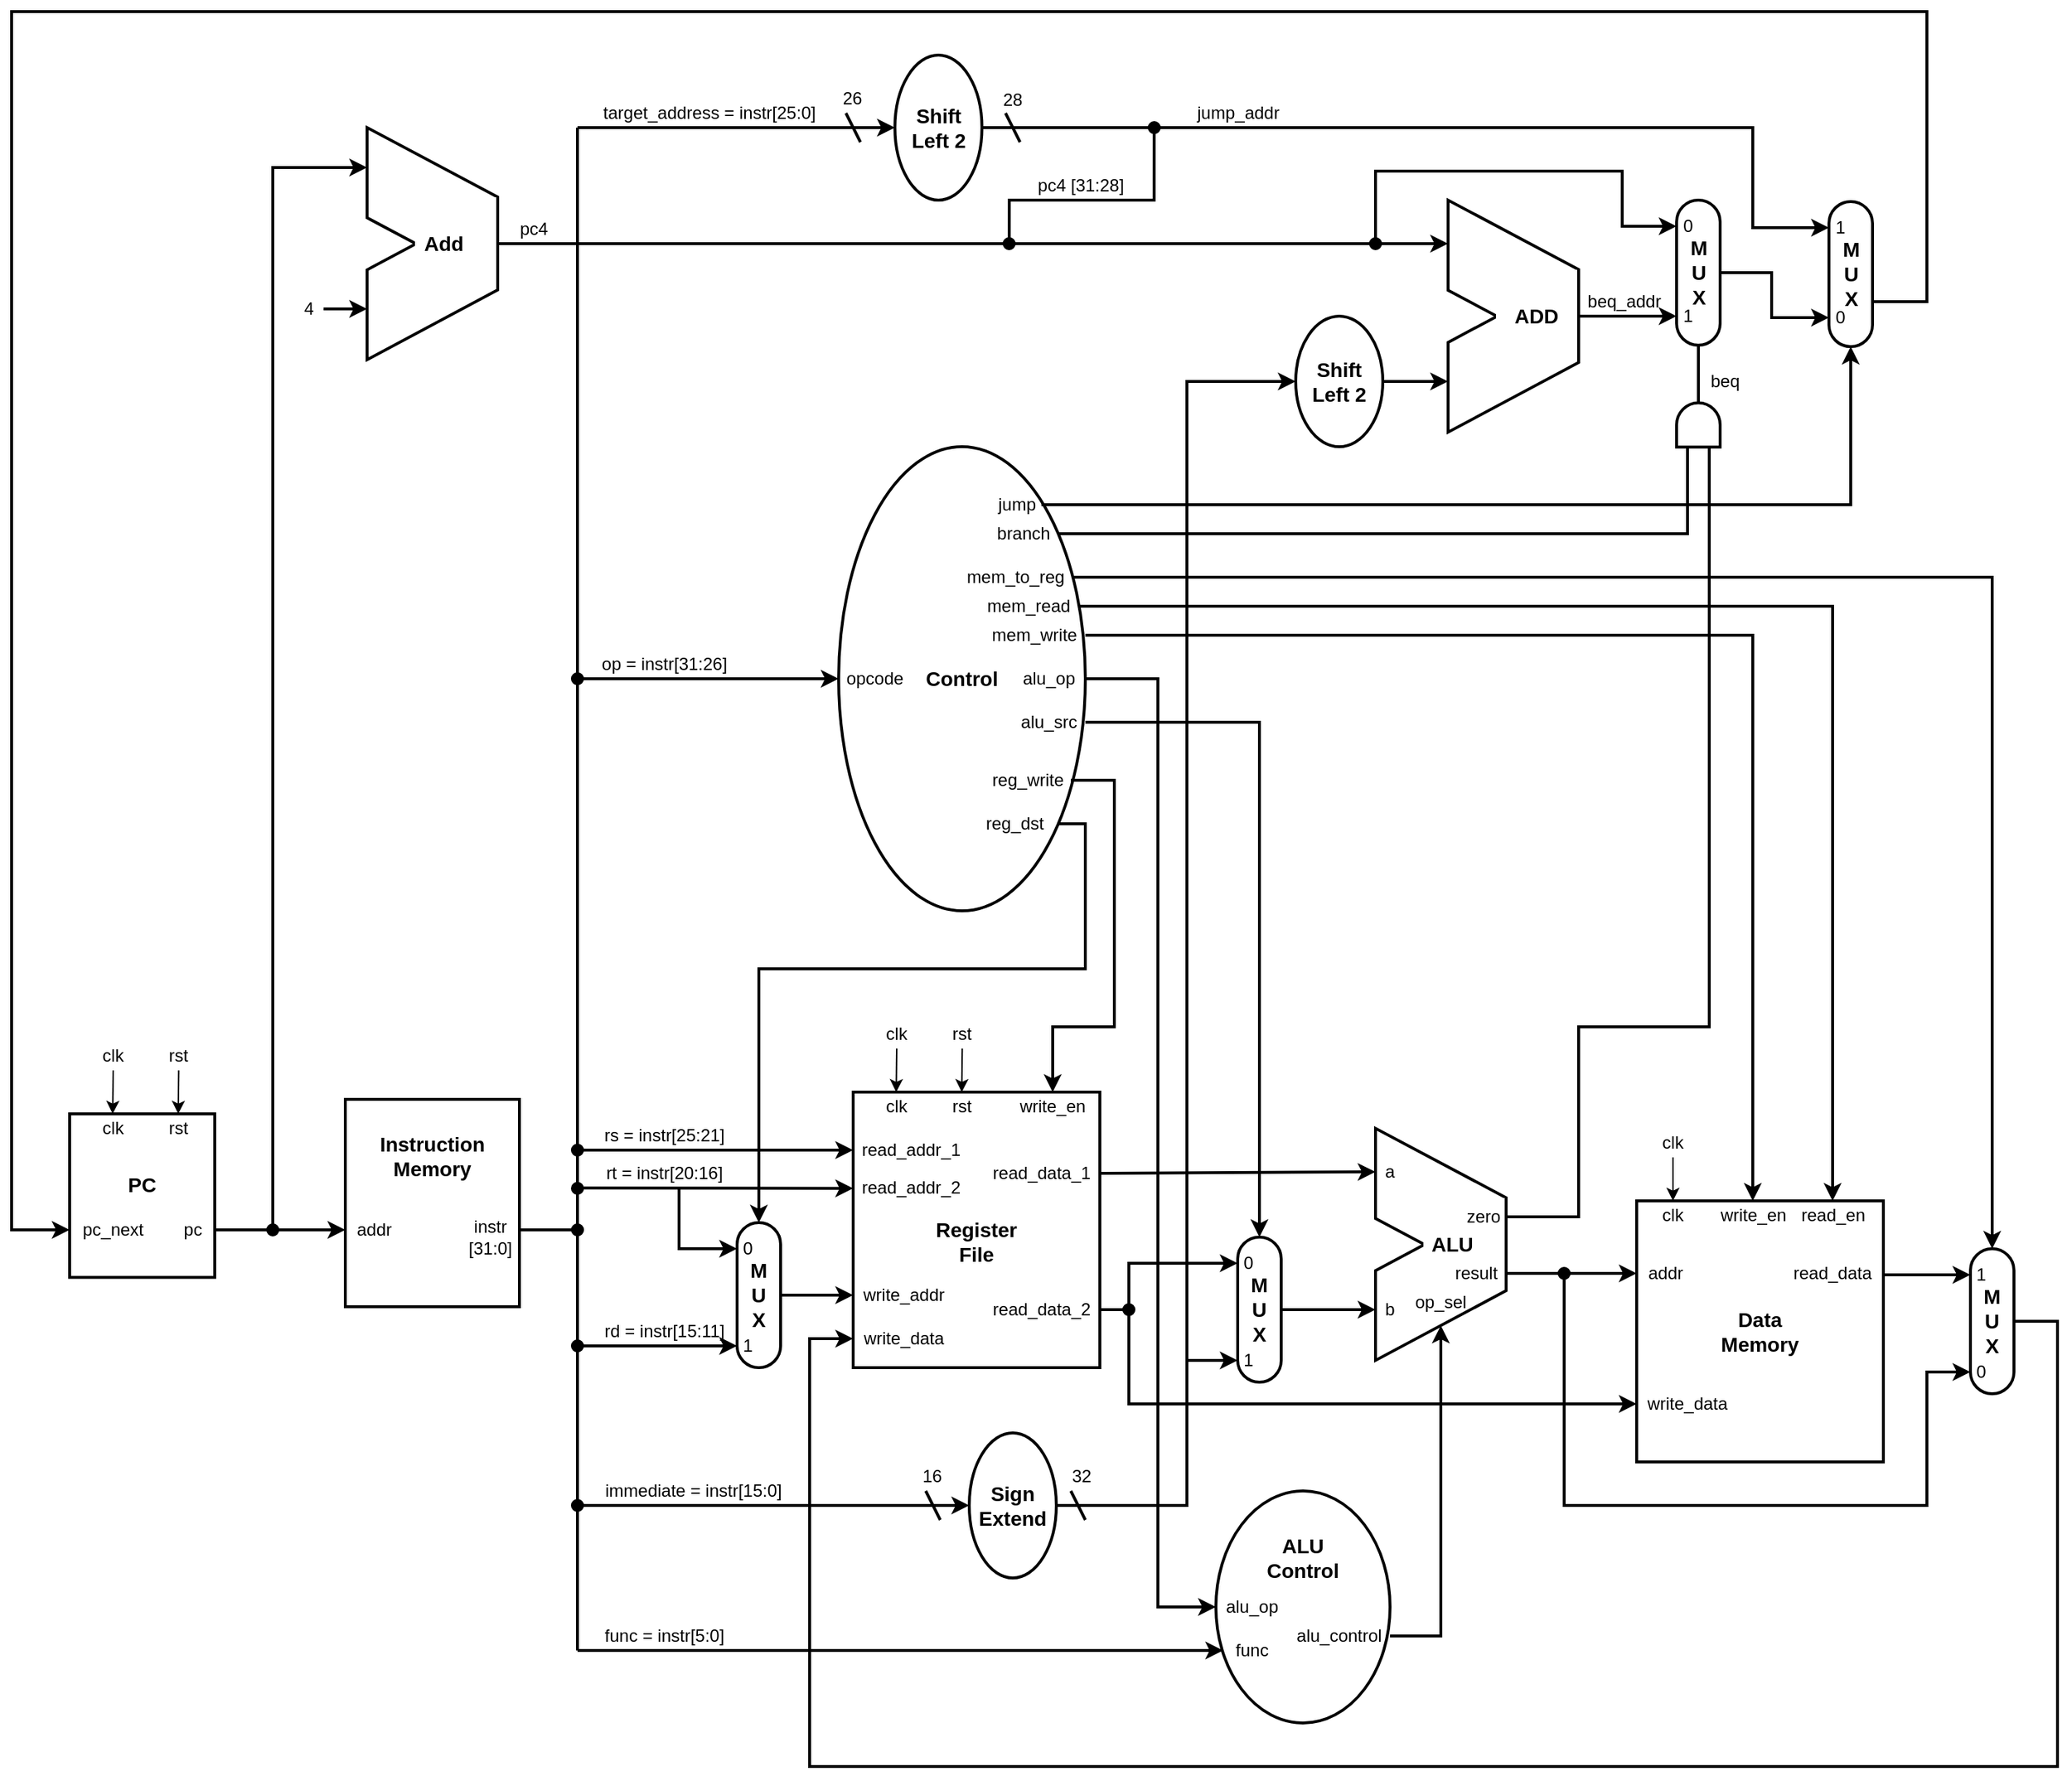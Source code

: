 <mxfile version="13.0.3" type="device"><diagram id="ou6BUrhMSE5SRc0xse0E" name="Page-1"><mxGraphModel dx="1673" dy="2067" grid="1" gridSize="10" guides="1" tooltips="1" connect="1" arrows="1" fold="1" page="1" pageScale="1" pageWidth="850" pageHeight="1100" math="0" shadow="0"><root><mxCell id="0"/><mxCell id="1" parent="0"/><mxCell id="HQvvsW8Xo36aEU2RHpNU-85" value="&lt;font style=&quot;font-size: 14px&quot;&gt;&lt;b&gt;ALU&lt;br&gt;Control&lt;br&gt;&lt;br&gt;&lt;br&gt;&lt;br&gt;&lt;br&gt;&lt;/b&gt;&lt;/font&gt;" style="ellipse;whiteSpace=wrap;html=1;strokeWidth=2;" parent="1" vertex="1"><mxGeometry x="970" y="790" width="120" height="160" as="geometry"/></mxCell><mxCell id="HQvvsW8Xo36aEU2RHpNU-74" value="" style="group" parent="1" vertex="1" connectable="0"><mxGeometry x="1080" y="540" width="90" height="160" as="geometry"/></mxCell><mxCell id="HQvvsW8Xo36aEU2RHpNU-14" value="" style="shape=parallelogram;perimeter=parallelogramPerimeter;whiteSpace=wrap;html=1;size=0.435;rotation=-90;strokeWidth=2;" parent="HQvvsW8Xo36aEU2RHpNU-74" vertex="1"><mxGeometry x="-10" y="10" width="110" height="90" as="geometry"/></mxCell><mxCell id="HQvvsW8Xo36aEU2RHpNU-8" value="" style="shape=parallelogram;perimeter=parallelogramPerimeter;whiteSpace=wrap;html=1;rotation=90;size=0.437;flipV=1;strokeWidth=2;" parent="HQvvsW8Xo36aEU2RHpNU-74" vertex="1"><mxGeometry x="-10" y="60" width="110" height="90" as="geometry"/></mxCell><mxCell id="HQvvsW8Xo36aEU2RHpNU-16" value="" style="rounded=0;whiteSpace=wrap;html=1;strokeColor=none;" parent="HQvvsW8Xo36aEU2RHpNU-74" vertex="1"><mxGeometry x="33" y="48" width="56" height="63" as="geometry"/></mxCell><mxCell id="HQvvsW8Xo36aEU2RHpNU-60" value="b" style="text;html=1;strokeColor=none;fillColor=none;align=center;verticalAlign=middle;whiteSpace=wrap;rounded=0;" parent="HQvvsW8Xo36aEU2RHpNU-74" vertex="1"><mxGeometry y="115" width="20" height="20" as="geometry"/></mxCell><mxCell id="HQvvsW8Xo36aEU2RHpNU-73" value="op_sel" style="text;html=1;strokeColor=none;fillColor=none;align=center;verticalAlign=middle;whiteSpace=wrap;rounded=0;" parent="HQvvsW8Xo36aEU2RHpNU-74" vertex="1"><mxGeometry x="25" y="110" width="40" height="20" as="geometry"/></mxCell><mxCell id="HQvvsW8Xo36aEU2RHpNU-59" value="result" style="text;html=1;strokeColor=none;fillColor=none;align=center;verticalAlign=middle;whiteSpace=wrap;rounded=0;" parent="HQvvsW8Xo36aEU2RHpNU-74" vertex="1"><mxGeometry x="50" y="90" width="39" height="20" as="geometry"/></mxCell><mxCell id="HQvvsW8Xo36aEU2RHpNU-34" value="&lt;b&gt;&lt;font style=&quot;font-size: 14px&quot;&gt;&lt;br&gt;Register&lt;br&gt;File&lt;/font&gt;&lt;br&gt;&lt;/b&gt;" style="rounded=0;whiteSpace=wrap;html=1;strokeWidth=2;" parent="1" vertex="1"><mxGeometry x="720" y="515" width="170" height="190" as="geometry"/></mxCell><mxCell id="HQvvsW8Xo36aEU2RHpNU-25" value="&lt;b&gt;&lt;font style=&quot;font-size: 14px&quot;&gt;Instruction&lt;br&gt;Memory&lt;br&gt;&lt;br&gt;&lt;br&gt;&lt;br&gt;&lt;/font&gt;&lt;br&gt;&lt;/b&gt;" style="rounded=0;whiteSpace=wrap;html=1;strokeWidth=2;" parent="1" vertex="1"><mxGeometry x="370" y="520" width="120" height="143" as="geometry"/></mxCell><mxCell id="HQvvsW8Xo36aEU2RHpNU-27" value="addr" style="text;html=1;strokeColor=none;fillColor=none;align=center;verticalAlign=middle;whiteSpace=wrap;rounded=0;" parent="1" vertex="1"><mxGeometry x="370" y="600" width="40" height="20" as="geometry"/></mxCell><mxCell id="HQvvsW8Xo36aEU2RHpNU-29" value="instr&lt;br&gt;[31:0]" style="text;html=1;strokeColor=none;fillColor=none;align=center;verticalAlign=middle;whiteSpace=wrap;rounded=0;" parent="1" vertex="1"><mxGeometry x="450" y="605" width="40" height="20" as="geometry"/></mxCell><mxCell id="HQvvsW8Xo36aEU2RHpNU-30" value="&lt;b&gt;&lt;font style=&quot;font-size: 14px&quot;&gt;PC&lt;br&gt;&lt;/font&gt;&lt;br&gt;&lt;/b&gt;" style="rounded=0;whiteSpace=wrap;html=1;strokeWidth=2;" parent="1" vertex="1"><mxGeometry x="180" y="530" width="100" height="112.75" as="geometry"/></mxCell><mxCell id="HQvvsW8Xo36aEU2RHpNU-31" value="pc_next" style="text;html=1;strokeColor=none;fillColor=none;align=center;verticalAlign=middle;whiteSpace=wrap;rounded=0;" parent="1" vertex="1"><mxGeometry x="180" y="600" width="60" height="20" as="geometry"/></mxCell><mxCell id="HQvvsW8Xo36aEU2RHpNU-32" value="pc" style="text;html=1;strokeColor=none;fillColor=none;align=center;verticalAlign=middle;whiteSpace=wrap;rounded=0;" parent="1" vertex="1"><mxGeometry x="250" y="600" width="30" height="20" as="geometry"/></mxCell><mxCell id="HQvvsW8Xo36aEU2RHpNU-33" value="" style="endArrow=classic;html=1;exitX=1;exitY=0.5;exitDx=0;exitDy=0;entryX=0;entryY=0.5;entryDx=0;entryDy=0;strokeWidth=2;" parent="1" source="HQvvsW8Xo36aEU2RHpNU-32" target="HQvvsW8Xo36aEU2RHpNU-27" edge="1"><mxGeometry width="50" height="50" relative="1" as="geometry"><mxPoint x="240" y="772.75" as="sourcePoint"/><mxPoint x="368" y="613.75" as="targetPoint"/></mxGeometry></mxCell><mxCell id="HQvvsW8Xo36aEU2RHpNU-35" value="write_addr" style="text;html=1;strokeColor=none;fillColor=none;align=center;verticalAlign=middle;whiteSpace=wrap;rounded=0;" parent="1" vertex="1"><mxGeometry x="720" y="645" width="70" height="20" as="geometry"/></mxCell><mxCell id="HQvvsW8Xo36aEU2RHpNU-36" value="read_data_1" style="text;html=1;strokeColor=none;fillColor=none;align=center;verticalAlign=middle;whiteSpace=wrap;rounded=0;" parent="1" vertex="1"><mxGeometry x="810" y="561" width="80" height="20" as="geometry"/></mxCell><mxCell id="HQvvsW8Xo36aEU2RHpNU-37" value="clk" style="text;html=1;strokeColor=none;fillColor=none;align=center;verticalAlign=middle;whiteSpace=wrap;rounded=0;" parent="1" vertex="1"><mxGeometry x="195" y="530" width="30" height="20" as="geometry"/></mxCell><mxCell id="HQvvsW8Xo36aEU2RHpNU-38" value="rst" style="text;html=1;strokeColor=none;fillColor=none;align=center;verticalAlign=middle;whiteSpace=wrap;rounded=0;" parent="1" vertex="1"><mxGeometry x="240" y="530" width="30" height="20" as="geometry"/></mxCell><mxCell id="HQvvsW8Xo36aEU2RHpNU-39" value="" style="endArrow=classic;html=1;" parent="1" edge="1"><mxGeometry width="50" height="50" relative="1" as="geometry"><mxPoint x="210" y="500" as="sourcePoint"/><mxPoint x="209.66" y="530" as="targetPoint"/></mxGeometry></mxCell><mxCell id="HQvvsW8Xo36aEU2RHpNU-40" value="" style="endArrow=classic;html=1;" parent="1" edge="1"><mxGeometry width="50" height="50" relative="1" as="geometry"><mxPoint x="255.17" y="500" as="sourcePoint"/><mxPoint x="254.83" y="530" as="targetPoint"/></mxGeometry></mxCell><mxCell id="HQvvsW8Xo36aEU2RHpNU-41" value="clk" style="text;html=1;strokeColor=none;fillColor=none;align=center;verticalAlign=middle;whiteSpace=wrap;rounded=0;" parent="1" vertex="1"><mxGeometry x="195" y="480" width="30" height="20" as="geometry"/></mxCell><mxCell id="HQvvsW8Xo36aEU2RHpNU-42" value="rst" style="text;html=1;strokeColor=none;fillColor=none;align=center;verticalAlign=middle;whiteSpace=wrap;rounded=0;" parent="1" vertex="1"><mxGeometry x="240" y="480" width="30" height="20" as="geometry"/></mxCell><mxCell id="HQvvsW8Xo36aEU2RHpNU-43" value="read_addr_2" style="text;html=1;strokeColor=none;fillColor=none;align=center;verticalAlign=middle;whiteSpace=wrap;rounded=0;" parent="1" vertex="1"><mxGeometry x="720" y="571.38" width="80" height="20" as="geometry"/></mxCell><mxCell id="HQvvsW8Xo36aEU2RHpNU-44" value="read_addr_1" style="text;html=1;strokeColor=none;fillColor=none;align=center;verticalAlign=middle;whiteSpace=wrap;rounded=0;" parent="1" vertex="1"><mxGeometry x="720" y="545" width="80" height="20" as="geometry"/></mxCell><mxCell id="HQvvsW8Xo36aEU2RHpNU-45" value="write_data" style="text;html=1;strokeColor=none;fillColor=none;align=center;verticalAlign=middle;whiteSpace=wrap;rounded=0;" parent="1" vertex="1"><mxGeometry x="720" y="675" width="70" height="20" as="geometry"/></mxCell><mxCell id="HQvvsW8Xo36aEU2RHpNU-66" style="edgeStyle=elbowEdgeStyle;rounded=0;orthogonalLoop=1;jettySize=auto;html=1;exitX=1;exitY=0.5;exitDx=0;exitDy=0;entryX=0;entryY=0.5;entryDx=0;entryDy=0;strokeWidth=2;" parent="1" source="HQvvsW8Xo36aEU2RHpNU-116" target="HQvvsW8Xo36aEU2RHpNU-60" edge="1"><mxGeometry relative="1" as="geometry"/></mxCell><mxCell id="HQvvsW8Xo36aEU2RHpNU-46" value="read_data_2" style="text;html=1;strokeColor=none;fillColor=none;align=center;verticalAlign=middle;whiteSpace=wrap;rounded=0;" parent="1" vertex="1"><mxGeometry x="810" y="655" width="80" height="20" as="geometry"/></mxCell><mxCell id="HQvvsW8Xo36aEU2RHpNU-48" value="write_en" style="text;html=1;strokeColor=none;fillColor=none;align=center;verticalAlign=middle;whiteSpace=wrap;rounded=0;" parent="1" vertex="1"><mxGeometry x="830" y="515" width="55" height="20" as="geometry"/></mxCell><mxCell id="HQvvsW8Xo36aEU2RHpNU-49" value="" style="endArrow=none;html=1;exitX=1;exitY=0.5;exitDx=0;exitDy=0;strokeWidth=2;endFill=0;" parent="1" edge="1"><mxGeometry width="50" height="50" relative="1" as="geometry"><mxPoint x="490" y="610" as="sourcePoint"/><mxPoint x="530" y="610" as="targetPoint"/></mxGeometry></mxCell><mxCell id="HQvvsW8Xo36aEU2RHpNU-50" value="" style="endArrow=classic;html=1;entryX=0;entryY=0.5;entryDx=0;entryDy=0;strokeWidth=2;" parent="1" target="HQvvsW8Xo36aEU2RHpNU-44" edge="1"><mxGeometry width="50" height="50" relative="1" as="geometry"><mxPoint x="530" y="555" as="sourcePoint"/><mxPoint x="660" y="555" as="targetPoint"/></mxGeometry></mxCell><mxCell id="HQvvsW8Xo36aEU2RHpNU-51" value="rs = instr[25:21]" style="text;html=1;strokeColor=none;fillColor=none;align=center;verticalAlign=middle;whiteSpace=wrap;rounded=0;" parent="1" vertex="1"><mxGeometry x="540" y="535" width="100" height="20" as="geometry"/></mxCell><mxCell id="HQvvsW8Xo36aEU2RHpNU-52" value="" style="endArrow=classic;html=1;entryX=0;entryY=0.5;entryDx=0;entryDy=0;strokeWidth=2;" parent="1" target="HQvvsW8Xo36aEU2RHpNU-43" edge="1"><mxGeometry width="50" height="50" relative="1" as="geometry"><mxPoint x="530" y="581.18" as="sourcePoint"/><mxPoint x="660" y="581.18" as="targetPoint"/></mxGeometry></mxCell><mxCell id="HQvvsW8Xo36aEU2RHpNU-53" value="rt = instr[20:16]" style="text;html=1;strokeColor=none;fillColor=none;align=center;verticalAlign=middle;whiteSpace=wrap;rounded=0;" parent="1" vertex="1"><mxGeometry x="540" y="561" width="100" height="20" as="geometry"/></mxCell><mxCell id="HQvvsW8Xo36aEU2RHpNU-54" value="" style="endArrow=classic;html=1;entryX=0;entryY=0.5;entryDx=0;entryDy=0;strokeWidth=2;" parent="1" target="HQvvsW8Xo36aEU2RHpNU-146" edge="1"><mxGeometry width="50" height="50" relative="1" as="geometry"><mxPoint x="530" y="690" as="sourcePoint"/><mxPoint x="660" y="654.83" as="targetPoint"/></mxGeometry></mxCell><mxCell id="HQvvsW8Xo36aEU2RHpNU-55" value="rd = instr[15:11]" style="text;html=1;strokeColor=none;fillColor=none;align=center;verticalAlign=middle;whiteSpace=wrap;rounded=0;" parent="1" vertex="1"><mxGeometry x="540" y="670" width="100" height="20" as="geometry"/></mxCell><mxCell id="HQvvsW8Xo36aEU2RHpNU-56" value="" style="endArrow=none;html=1;strokeWidth=2;" parent="1" edge="1" source="3MZiz7S2Jul9HeRt9lya-100"><mxGeometry width="50" height="50" relative="1" as="geometry"><mxPoint x="530" y="900" as="sourcePoint"/><mxPoint x="530" y="-150" as="targetPoint"/></mxGeometry></mxCell><mxCell id="HQvvsW8Xo36aEU2RHpNU-58" value="&lt;font style=&quot;font-size: 14px&quot;&gt;&lt;b&gt;ALU&lt;/b&gt;&lt;/font&gt;" style="text;html=1;strokeColor=none;fillColor=none;align=center;verticalAlign=middle;whiteSpace=wrap;rounded=0;" parent="1" vertex="1"><mxGeometry x="1113" y="610" width="40" height="20" as="geometry"/></mxCell><mxCell id="HQvvsW8Xo36aEU2RHpNU-61" value="a" style="text;html=1;strokeColor=none;fillColor=none;align=center;verticalAlign=middle;whiteSpace=wrap;rounded=0;" parent="1" vertex="1"><mxGeometry x="1080" y="560" width="20" height="20" as="geometry"/></mxCell><mxCell id="HQvvsW8Xo36aEU2RHpNU-62" value="zero" style="text;html=1;strokeColor=none;fillColor=none;align=center;verticalAlign=middle;whiteSpace=wrap;rounded=0;" parent="1" vertex="1"><mxGeometry x="1140" y="591" width="29" height="20" as="geometry"/></mxCell><mxCell id="HQvvsW8Xo36aEU2RHpNU-64" value="" style="endArrow=classic;html=1;exitX=1;exitY=0.5;exitDx=0;exitDy=0;entryX=0;entryY=0.5;entryDx=0;entryDy=0;strokeWidth=2;" parent="1" source="HQvvsW8Xo36aEU2RHpNU-36" target="HQvvsW8Xo36aEU2RHpNU-61" edge="1"><mxGeometry width="50" height="50" relative="1" as="geometry"><mxPoint x="890" y="561" as="sourcePoint"/><mxPoint x="1040" y="555" as="targetPoint"/></mxGeometry></mxCell><mxCell id="HQvvsW8Xo36aEU2RHpNU-68" style="edgeStyle=orthogonalEdgeStyle;rounded=0;orthogonalLoop=1;jettySize=auto;html=1;strokeWidth=2;entryX=0;entryY=0.5;entryDx=0;entryDy=0;exitX=1;exitY=0.5;exitDx=0;exitDy=0;" parent="1" source="HQvvsW8Xo36aEU2RHpNU-59" target="HQvvsW8Xo36aEU2RHpNU-139" edge="1"><mxGeometry relative="1" as="geometry"><mxPoint x="1160" y="730" as="sourcePoint"/><mxPoint x="650" y="760" as="targetPoint"/><Array as="points"><mxPoint x="1210" y="640"/><mxPoint x="1210" y="800"/><mxPoint x="1460" y="800"/><mxPoint x="1460" y="708"/></Array></mxGeometry></mxCell><mxCell id="HQvvsW8Xo36aEU2RHpNU-70" value="&lt;font style=&quot;font-size: 14px&quot;&gt;&lt;b&gt;Control&lt;/b&gt;&lt;/font&gt;" style="ellipse;whiteSpace=wrap;html=1;strokeWidth=2;" parent="1" vertex="1"><mxGeometry x="710" y="70" width="170" height="320" as="geometry"/></mxCell><mxCell id="HQvvsW8Xo36aEU2RHpNU-76" value="" style="endArrow=classic;html=1;strokeWidth=2;entryX=0;entryY=0.5;entryDx=0;entryDy=0;" parent="1" target="HQvvsW8Xo36aEU2RHpNU-70" edge="1"><mxGeometry width="50" height="50" relative="1" as="geometry"><mxPoint x="530" y="230" as="sourcePoint"/><mxPoint x="660" y="229.86" as="targetPoint"/></mxGeometry></mxCell><mxCell id="HQvvsW8Xo36aEU2RHpNU-77" value="op = instr[31:26]" style="text;html=1;strokeColor=none;fillColor=none;align=center;verticalAlign=middle;whiteSpace=wrap;rounded=0;" parent="1" vertex="1"><mxGeometry x="540" y="210" width="100" height="20" as="geometry"/></mxCell><mxCell id="HQvvsW8Xo36aEU2RHpNU-79" value="alu_op" style="text;html=1;strokeColor=none;fillColor=none;align=center;verticalAlign=middle;whiteSpace=wrap;rounded=0;" parent="1" vertex="1"><mxGeometry x="830" y="220" width="50" height="20" as="geometry"/></mxCell><mxCell id="HQvvsW8Xo36aEU2RHpNU-80" value="reg_write" style="text;html=1;strokeColor=none;fillColor=none;align=center;verticalAlign=middle;whiteSpace=wrap;rounded=0;" parent="1" vertex="1"><mxGeometry x="811.26" y="290" width="58.75" height="20" as="geometry"/></mxCell><mxCell id="HQvvsW8Xo36aEU2RHpNU-82" style="edgeStyle=orthogonalEdgeStyle;rounded=0;orthogonalLoop=1;jettySize=auto;html=1;strokeWidth=2;exitX=1;exitY=0.5;exitDx=0;exitDy=0;entryX=0.5;entryY=0;entryDx=0;entryDy=0;" parent="1" source="HQvvsW8Xo36aEU2RHpNU-80" target="HQvvsW8Xo36aEU2RHpNU-48" edge="1"><mxGeometry relative="1" as="geometry"><mxPoint x="1179.0" y="650" as="sourcePoint"/><mxPoint x="900" y="490" as="targetPoint"/><Array as="points"><mxPoint x="900" y="300"/><mxPoint x="900" y="470"/><mxPoint x="857" y="470"/></Array></mxGeometry></mxCell><mxCell id="HQvvsW8Xo36aEU2RHpNU-86" value="alu_op" style="text;html=1;strokeColor=none;fillColor=none;align=center;verticalAlign=middle;whiteSpace=wrap;rounded=0;" parent="1" vertex="1"><mxGeometry x="970" y="860" width="50" height="20" as="geometry"/></mxCell><mxCell id="HQvvsW8Xo36aEU2RHpNU-87" value="func" style="text;html=1;strokeColor=none;fillColor=none;align=center;verticalAlign=middle;whiteSpace=wrap;rounded=0;" parent="1" vertex="1"><mxGeometry x="975" y="890" width="40" height="20" as="geometry"/></mxCell><mxCell id="HQvvsW8Xo36aEU2RHpNU-88" value="alu_control" style="text;html=1;strokeColor=none;fillColor=none;align=center;verticalAlign=middle;whiteSpace=wrap;rounded=0;" parent="1" vertex="1"><mxGeometry x="1020" y="880" width="70" height="20" as="geometry"/></mxCell><mxCell id="HQvvsW8Xo36aEU2RHpNU-89" style="edgeStyle=orthogonalEdgeStyle;rounded=0;orthogonalLoop=1;jettySize=auto;html=1;strokeWidth=2;exitX=1;exitY=0.5;exitDx=0;exitDy=0;entryX=0;entryY=0.5;entryDx=0;entryDy=0;" parent="1" source="HQvvsW8Xo36aEU2RHpNU-79" target="HQvvsW8Xo36aEU2RHpNU-86" edge="1"><mxGeometry relative="1" as="geometry"><mxPoint x="1015" y="290.03" as="sourcePoint"/><mxPoint x="940" y="730" as="targetPoint"/><Array as="points"><mxPoint x="930" y="230"/><mxPoint x="930" y="870"/></Array></mxGeometry></mxCell><mxCell id="HQvvsW8Xo36aEU2RHpNU-90" style="edgeStyle=orthogonalEdgeStyle;rounded=0;orthogonalLoop=1;jettySize=auto;html=1;strokeWidth=2;entryX=0;entryY=0.5;entryDx=0;entryDy=0;" parent="1" target="HQvvsW8Xo36aEU2RHpNU-87" edge="1"><mxGeometry relative="1" as="geometry"><mxPoint x="530" y="900" as="sourcePoint"/><mxPoint x="930" y="870" as="targetPoint"/><Array as="points"><mxPoint x="570" y="900"/><mxPoint x="570" y="900"/></Array></mxGeometry></mxCell><mxCell id="HQvvsW8Xo36aEU2RHpNU-91" style="edgeStyle=orthogonalEdgeStyle;rounded=0;orthogonalLoop=1;jettySize=auto;html=1;strokeWidth=2;exitX=1;exitY=0.5;exitDx=0;exitDy=0;entryX=1;entryY=0.5;entryDx=0;entryDy=0;" parent="1" source="HQvvsW8Xo36aEU2RHpNU-88" target="HQvvsW8Xo36aEU2RHpNU-8" edge="1"><mxGeometry relative="1" as="geometry"><mxPoint x="1120" y="839.43" as="sourcePoint"/><mxPoint x="1125" y="710" as="targetPoint"/><Array as="points"><mxPoint x="1125" y="890"/></Array></mxGeometry></mxCell><mxCell id="HQvvsW8Xo36aEU2RHpNU-92" value="func = instr[5:0]" style="text;html=1;strokeColor=none;fillColor=none;align=center;verticalAlign=middle;whiteSpace=wrap;rounded=0;" parent="1" vertex="1"><mxGeometry x="540" y="880" width="100" height="20" as="geometry"/></mxCell><mxCell id="HQvvsW8Xo36aEU2RHpNU-95" value="clk" style="text;html=1;strokeColor=none;fillColor=none;align=center;verticalAlign=middle;whiteSpace=wrap;rounded=0;" parent="1" vertex="1"><mxGeometry x="735" y="515" width="30" height="20" as="geometry"/></mxCell><mxCell id="HQvvsW8Xo36aEU2RHpNU-96" value="rst" style="text;html=1;strokeColor=none;fillColor=none;align=center;verticalAlign=middle;whiteSpace=wrap;rounded=0;" parent="1" vertex="1"><mxGeometry x="780" y="515" width="30" height="20" as="geometry"/></mxCell><mxCell id="HQvvsW8Xo36aEU2RHpNU-97" value="" style="endArrow=classic;html=1;" parent="1" edge="1"><mxGeometry width="50" height="50" relative="1" as="geometry"><mxPoint x="750" y="485" as="sourcePoint"/><mxPoint x="749.66" y="515" as="targetPoint"/></mxGeometry></mxCell><mxCell id="HQvvsW8Xo36aEU2RHpNU-98" value="" style="endArrow=classic;html=1;" parent="1" edge="1"><mxGeometry width="50" height="50" relative="1" as="geometry"><mxPoint x="795.17" y="485" as="sourcePoint"/><mxPoint x="794.83" y="515" as="targetPoint"/></mxGeometry></mxCell><mxCell id="HQvvsW8Xo36aEU2RHpNU-99" value="clk" style="text;html=1;strokeColor=none;fillColor=none;align=center;verticalAlign=middle;whiteSpace=wrap;rounded=0;" parent="1" vertex="1"><mxGeometry x="735" y="465" width="30" height="20" as="geometry"/></mxCell><mxCell id="HQvvsW8Xo36aEU2RHpNU-100" value="rst" style="text;html=1;strokeColor=none;fillColor=none;align=center;verticalAlign=middle;whiteSpace=wrap;rounded=0;" parent="1" vertex="1"><mxGeometry x="780" y="465" width="30" height="20" as="geometry"/></mxCell><mxCell id="HQvvsW8Xo36aEU2RHpNU-101" value="&lt;b&gt;&lt;font style=&quot;font-size: 14px&quot;&gt;Data&lt;br&gt;Memory&lt;/font&gt;&lt;br&gt;&lt;/b&gt;" style="rounded=0;whiteSpace=wrap;html=1;strokeWidth=2;" parent="1" vertex="1"><mxGeometry x="1260" y="590" width="170" height="180" as="geometry"/></mxCell><mxCell id="HQvvsW8Xo36aEU2RHpNU-105" value="read_data" style="text;html=1;strokeColor=none;fillColor=none;align=center;verticalAlign=middle;whiteSpace=wrap;rounded=0;" parent="1" vertex="1"><mxGeometry x="1360" y="630" width="70" height="20" as="geometry"/></mxCell><mxCell id="HQvvsW8Xo36aEU2RHpNU-108" value="write_en" style="text;html=1;strokeColor=none;fillColor=none;align=center;verticalAlign=middle;whiteSpace=wrap;rounded=0;" parent="1" vertex="1"><mxGeometry x="1312.5" y="590" width="55" height="20" as="geometry"/></mxCell><mxCell id="HQvvsW8Xo36aEU2RHpNU-109" value="clk" style="text;html=1;strokeColor=none;fillColor=none;align=center;verticalAlign=middle;whiteSpace=wrap;rounded=0;" parent="1" vertex="1"><mxGeometry x="1270" y="590" width="30" height="20" as="geometry"/></mxCell><mxCell id="HQvvsW8Xo36aEU2RHpNU-111" value="" style="endArrow=classic;html=1;entryX=0.5;entryY=0;entryDx=0;entryDy=0;" parent="1" target="HQvvsW8Xo36aEU2RHpNU-109" edge="1"><mxGeometry width="50" height="50" relative="1" as="geometry"><mxPoint x="1285" y="560" as="sourcePoint"/><mxPoint x="1284.66" y="590" as="targetPoint"/></mxGeometry></mxCell><mxCell id="HQvvsW8Xo36aEU2RHpNU-112" value="clk" style="text;html=1;strokeColor=none;fillColor=none;align=center;verticalAlign=middle;whiteSpace=wrap;rounded=0;" parent="1" vertex="1"><mxGeometry x="1270" y="540" width="30" height="20" as="geometry"/></mxCell><mxCell id="HQvvsW8Xo36aEU2RHpNU-113" value="write_data" style="text;html=1;strokeColor=none;fillColor=none;align=center;verticalAlign=middle;whiteSpace=wrap;rounded=0;" parent="1" vertex="1"><mxGeometry x="1260" y="720" width="70" height="20" as="geometry"/></mxCell><mxCell id="HQvvsW8Xo36aEU2RHpNU-114" value="addr" style="text;html=1;strokeColor=none;fillColor=none;align=center;verticalAlign=middle;whiteSpace=wrap;rounded=0;" parent="1" vertex="1"><mxGeometry x="1260" y="630" width="40" height="20" as="geometry"/></mxCell><mxCell id="HQvvsW8Xo36aEU2RHpNU-115" style="edgeStyle=orthogonalEdgeStyle;rounded=0;orthogonalLoop=1;jettySize=auto;html=1;strokeWidth=2;entryX=0;entryY=0.5;entryDx=0;entryDy=0;exitX=1;exitY=0.5;exitDx=0;exitDy=0;" parent="1" source="HQvvsW8Xo36aEU2RHpNU-59" target="HQvvsW8Xo36aEU2RHpNU-114" edge="1"><mxGeometry relative="1" as="geometry"><mxPoint x="1648" y="665" as="sourcePoint"/><mxPoint x="1199" y="710" as="targetPoint"/><Array as="points"><mxPoint x="1250" y="640"/><mxPoint x="1250" y="640"/></Array></mxGeometry></mxCell><mxCell id="HQvvsW8Xo36aEU2RHpNU-116" value="&lt;b&gt;&lt;font style=&quot;font-size: 14px&quot;&gt;M&lt;br&gt;U&lt;br&gt;X&lt;/font&gt;&lt;/b&gt;" style="rounded=1;whiteSpace=wrap;html=1;strokeWidth=2;arcSize=50;rotation=0;" parent="1" vertex="1"><mxGeometry x="985" y="615" width="30" height="100" as="geometry"/></mxCell><mxCell id="HQvvsW8Xo36aEU2RHpNU-117" value="1" style="text;html=1;strokeColor=none;fillColor=none;align=center;verticalAlign=middle;whiteSpace=wrap;rounded=0;" parent="1" vertex="1"><mxGeometry x="985" y="690" width="15" height="20" as="geometry"/></mxCell><mxCell id="HQvvsW8Xo36aEU2RHpNU-118" value="0" style="text;html=1;strokeColor=none;fillColor=none;align=center;verticalAlign=middle;whiteSpace=wrap;rounded=0;" parent="1" vertex="1"><mxGeometry x="985" y="623" width="15" height="20" as="geometry"/></mxCell><mxCell id="HQvvsW8Xo36aEU2RHpNU-120" value="alu_src" style="text;html=1;strokeColor=none;fillColor=none;align=center;verticalAlign=middle;whiteSpace=wrap;rounded=0;" parent="1" vertex="1"><mxGeometry x="830" y="250" width="50" height="20" as="geometry"/></mxCell><mxCell id="HQvvsW8Xo36aEU2RHpNU-121" style="edgeStyle=orthogonalEdgeStyle;rounded=0;orthogonalLoop=1;jettySize=auto;html=1;strokeWidth=2;exitX=1;exitY=0.5;exitDx=0;exitDy=0;" parent="1" source="HQvvsW8Xo36aEU2RHpNU-120" target="HQvvsW8Xo36aEU2RHpNU-116" edge="1"><mxGeometry relative="1" as="geometry"><mxPoint x="890" y="240" as="sourcePoint"/><mxPoint x="1000" y="600" as="targetPoint"/><Array as="points"><mxPoint x="1000" y="260"/></Array></mxGeometry></mxCell><mxCell id="HQvvsW8Xo36aEU2RHpNU-122" style="edgeStyle=orthogonalEdgeStyle;rounded=0;orthogonalLoop=1;jettySize=auto;html=1;strokeWidth=2;exitX=1;exitY=0.5;exitDx=0;exitDy=0;entryX=0;entryY=0.5;entryDx=0;entryDy=0;" parent="1" source="HQvvsW8Xo36aEU2RHpNU-46" target="HQvvsW8Xo36aEU2RHpNU-118" edge="1"><mxGeometry relative="1" as="geometry"><mxPoint x="890" y="210" as="sourcePoint"/><mxPoint x="1010" y="625" as="targetPoint"/><Array as="points"><mxPoint x="910" y="665"/><mxPoint x="910" y="633"/></Array></mxGeometry></mxCell><mxCell id="HQvvsW8Xo36aEU2RHpNU-123" style="edgeStyle=orthogonalEdgeStyle;rounded=0;orthogonalLoop=1;jettySize=auto;html=1;strokeWidth=2;exitX=1;exitY=0.5;exitDx=0;exitDy=0;entryX=0;entryY=0.5;entryDx=0;entryDy=0;" parent="1" source="HQvvsW8Xo36aEU2RHpNU-46" target="HQvvsW8Xo36aEU2RHpNU-113" edge="1"><mxGeometry relative="1" as="geometry"><mxPoint x="900" y="675" as="sourcePoint"/><mxPoint x="995" y="643" as="targetPoint"/><Array as="points"><mxPoint x="910" y="665"/><mxPoint x="910" y="730"/></Array></mxGeometry></mxCell><mxCell id="HQvvsW8Xo36aEU2RHpNU-124" value="mem_write" style="text;html=1;strokeColor=none;fillColor=none;align=center;verticalAlign=middle;whiteSpace=wrap;rounded=0;" parent="1" vertex="1"><mxGeometry x="810" y="190" width="70" height="20" as="geometry"/></mxCell><mxCell id="HQvvsW8Xo36aEU2RHpNU-125" style="edgeStyle=orthogonalEdgeStyle;rounded=0;orthogonalLoop=1;jettySize=auto;html=1;strokeWidth=2;exitX=1;exitY=0.5;exitDx=0;exitDy=0;entryX=0.5;entryY=0;entryDx=0;entryDy=0;" parent="1" source="HQvvsW8Xo36aEU2RHpNU-124" target="HQvvsW8Xo36aEU2RHpNU-108" edge="1"><mxGeometry relative="1" as="geometry"><mxPoint x="890" y="270.0" as="sourcePoint"/><mxPoint x="1010.034" y="625" as="targetPoint"/><Array as="points"><mxPoint x="1340" y="200"/></Array></mxGeometry></mxCell><mxCell id="HQvvsW8Xo36aEU2RHpNU-126" value="read_en" style="text;html=1;strokeColor=none;fillColor=none;align=center;verticalAlign=middle;whiteSpace=wrap;rounded=0;" parent="1" vertex="1"><mxGeometry x="1367.5" y="590" width="55" height="20" as="geometry"/></mxCell><mxCell id="HQvvsW8Xo36aEU2RHpNU-127" value="mem_read" style="text;html=1;strokeColor=none;fillColor=none;align=center;verticalAlign=middle;whiteSpace=wrap;rounded=0;" parent="1" vertex="1"><mxGeometry x="805.63" y="170" width="70" height="20" as="geometry"/></mxCell><mxCell id="HQvvsW8Xo36aEU2RHpNU-128" style="edgeStyle=orthogonalEdgeStyle;rounded=0;orthogonalLoop=1;jettySize=auto;html=1;strokeWidth=2;exitX=1;exitY=0.5;exitDx=0;exitDy=0;entryX=0.5;entryY=0;entryDx=0;entryDy=0;" parent="1" source="HQvvsW8Xo36aEU2RHpNU-127" target="HQvvsW8Xo36aEU2RHpNU-126" edge="1"><mxGeometry relative="1" as="geometry"><mxPoint x="890" y="210" as="sourcePoint"/><mxPoint x="1470" y="600" as="targetPoint"/><Array as="points"><mxPoint x="1395" y="180"/></Array></mxGeometry></mxCell><mxCell id="HQvvsW8Xo36aEU2RHpNU-129" value="&lt;font style=&quot;font-size: 14px&quot;&gt;&lt;b&gt;Sign&lt;br&gt;Extend&lt;br&gt;&lt;/b&gt;&lt;/font&gt;" style="ellipse;whiteSpace=wrap;html=1;strokeWidth=2;" parent="1" vertex="1"><mxGeometry x="800" y="750" width="60" height="100" as="geometry"/></mxCell><mxCell id="HQvvsW8Xo36aEU2RHpNU-131" style="edgeStyle=orthogonalEdgeStyle;rounded=0;orthogonalLoop=1;jettySize=auto;html=1;strokeWidth=2;entryX=0;entryY=0.5;entryDx=0;entryDy=0;exitX=1;exitY=0.5;exitDx=0;exitDy=0;" parent="1" source="HQvvsW8Xo36aEU2RHpNU-129" target="HQvvsW8Xo36aEU2RHpNU-117" edge="1"><mxGeometry relative="1" as="geometry"><mxPoint x="670" y="810" as="sourcePoint"/><mxPoint x="985" y="910" as="targetPoint"/><Array as="points"><mxPoint x="950" y="800"/><mxPoint x="950" y="700"/></Array></mxGeometry></mxCell><mxCell id="HQvvsW8Xo36aEU2RHpNU-132" value="immediate = instr[15:0]" style="text;html=1;strokeColor=none;fillColor=none;align=center;verticalAlign=middle;whiteSpace=wrap;rounded=0;" parent="1" vertex="1"><mxGeometry x="540" y="780" width="140" height="20" as="geometry"/></mxCell><mxCell id="HQvvsW8Xo36aEU2RHpNU-133" style="edgeStyle=orthogonalEdgeStyle;rounded=0;orthogonalLoop=1;jettySize=auto;html=1;strokeWidth=2;entryX=0;entryY=0.5;entryDx=0;entryDy=0;" parent="1" target="HQvvsW8Xo36aEU2RHpNU-129" edge="1"><mxGeometry relative="1" as="geometry"><mxPoint x="530" y="800" as="sourcePoint"/><mxPoint x="935" y="910" as="targetPoint"/><Array as="points"><mxPoint x="600" y="800"/><mxPoint x="600" y="800"/></Array></mxGeometry></mxCell><mxCell id="HQvvsW8Xo36aEU2RHpNU-134" value="" style="endArrow=none;html=1;strokeWidth=2;" parent="1" edge="1"><mxGeometry width="50" height="50" relative="1" as="geometry"><mxPoint x="780" y="810" as="sourcePoint"/><mxPoint x="770" y="790" as="targetPoint"/></mxGeometry></mxCell><mxCell id="HQvvsW8Xo36aEU2RHpNU-135" value="" style="endArrow=none;html=1;strokeWidth=2;" parent="1" edge="1"><mxGeometry width="50" height="50" relative="1" as="geometry"><mxPoint x="880" y="810" as="sourcePoint"/><mxPoint x="870" y="790" as="targetPoint"/></mxGeometry></mxCell><mxCell id="HQvvsW8Xo36aEU2RHpNU-136" value="16" style="text;html=1;strokeColor=none;fillColor=none;align=center;verticalAlign=middle;whiteSpace=wrap;rounded=0;" parent="1" vertex="1"><mxGeometry x="765" y="770" width="18.75" height="20" as="geometry"/></mxCell><mxCell id="HQvvsW8Xo36aEU2RHpNU-137" value="32" style="text;html=1;strokeColor=none;fillColor=none;align=center;verticalAlign=middle;whiteSpace=wrap;rounded=0;" parent="1" vertex="1"><mxGeometry x="870" y="770" width="15" height="20" as="geometry"/></mxCell><mxCell id="HQvvsW8Xo36aEU2RHpNU-138" value="&lt;b&gt;&lt;font style=&quot;font-size: 14px&quot;&gt;M&lt;br&gt;U&lt;br&gt;X&lt;/font&gt;&lt;/b&gt;" style="rounded=1;whiteSpace=wrap;html=1;strokeWidth=2;arcSize=50;rotation=0;" parent="1" vertex="1"><mxGeometry x="1490" y="623" width="30" height="100" as="geometry"/></mxCell><mxCell id="HQvvsW8Xo36aEU2RHpNU-139" value="0" style="text;html=1;strokeColor=none;fillColor=none;align=center;verticalAlign=middle;whiteSpace=wrap;rounded=0;" parent="1" vertex="1"><mxGeometry x="1490" y="698" width="15" height="20" as="geometry"/></mxCell><mxCell id="HQvvsW8Xo36aEU2RHpNU-140" value="1" style="text;html=1;strokeColor=none;fillColor=none;align=center;verticalAlign=middle;whiteSpace=wrap;rounded=0;" parent="1" vertex="1"><mxGeometry x="1490" y="631" width="15" height="20" as="geometry"/></mxCell><mxCell id="HQvvsW8Xo36aEU2RHpNU-141" style="edgeStyle=orthogonalEdgeStyle;rounded=0;orthogonalLoop=1;jettySize=auto;html=1;strokeWidth=2;entryX=0;entryY=0.5;entryDx=0;entryDy=0;exitX=1;exitY=0.5;exitDx=0;exitDy=0;" parent="1" source="HQvvsW8Xo36aEU2RHpNU-105" target="HQvvsW8Xo36aEU2RHpNU-140" edge="1"><mxGeometry relative="1" as="geometry"><mxPoint x="1179" y="650" as="sourcePoint"/><mxPoint x="1500" y="718" as="targetPoint"/><Array as="points"><mxPoint x="1430" y="641"/></Array></mxGeometry></mxCell><mxCell id="HQvvsW8Xo36aEU2RHpNU-142" value="mem_to_reg" style="text;html=1;strokeColor=none;fillColor=none;align=center;verticalAlign=middle;whiteSpace=wrap;rounded=0;" parent="1" vertex="1"><mxGeometry x="791.87" y="150" width="80" height="20" as="geometry"/></mxCell><mxCell id="HQvvsW8Xo36aEU2RHpNU-143" style="edgeStyle=orthogonalEdgeStyle;rounded=0;orthogonalLoop=1;jettySize=auto;html=1;strokeWidth=2;exitX=1;exitY=0.5;exitDx=0;exitDy=0;entryX=0.5;entryY=0;entryDx=0;entryDy=0;" parent="1" source="HQvvsW8Xo36aEU2RHpNU-142" target="HQvvsW8Xo36aEU2RHpNU-138" edge="1"><mxGeometry relative="1" as="geometry"><mxPoint x="885.63" y="190.0" as="sourcePoint"/><mxPoint x="1550" y="590" as="targetPoint"/><Array as="points"><mxPoint x="1505" y="160"/></Array></mxGeometry></mxCell><mxCell id="HQvvsW8Xo36aEU2RHpNU-144" style="edgeStyle=orthogonalEdgeStyle;rounded=0;orthogonalLoop=1;jettySize=auto;html=1;strokeWidth=2;exitX=1;exitY=0.5;exitDx=0;exitDy=0;entryX=0;entryY=0.5;entryDx=0;entryDy=0;" parent="1" source="HQvvsW8Xo36aEU2RHpNU-138" target="HQvvsW8Xo36aEU2RHpNU-45" edge="1"><mxGeometry relative="1" as="geometry"><mxPoint x="1129" y="650" as="sourcePoint"/><mxPoint x="1100" y="1000" as="targetPoint"/><Array as="points"><mxPoint x="1550" y="673"/><mxPoint x="1550" y="980"/><mxPoint x="690" y="980"/><mxPoint x="690" y="685"/></Array></mxGeometry></mxCell><mxCell id="HQvvsW8Xo36aEU2RHpNU-145" value="&lt;b&gt;&lt;font style=&quot;font-size: 14px&quot;&gt;M&lt;br&gt;U&lt;br&gt;X&lt;/font&gt;&lt;/b&gt;" style="rounded=1;whiteSpace=wrap;html=1;strokeWidth=2;arcSize=50;rotation=0;" parent="1" vertex="1"><mxGeometry x="640" y="605" width="30" height="100" as="geometry"/></mxCell><mxCell id="HQvvsW8Xo36aEU2RHpNU-146" value="1" style="text;html=1;strokeColor=none;fillColor=none;align=center;verticalAlign=middle;whiteSpace=wrap;rounded=0;" parent="1" vertex="1"><mxGeometry x="640" y="680" width="15" height="20" as="geometry"/></mxCell><mxCell id="HQvvsW8Xo36aEU2RHpNU-147" value="0" style="text;html=1;strokeColor=none;fillColor=none;align=center;verticalAlign=middle;whiteSpace=wrap;rounded=0;" parent="1" vertex="1"><mxGeometry x="640" y="613" width="15" height="20" as="geometry"/></mxCell><mxCell id="HQvvsW8Xo36aEU2RHpNU-148" value="" style="endArrow=classic;html=1;entryX=0;entryY=0.5;entryDx=0;entryDy=0;strokeWidth=2;exitX=1;exitY=0.5;exitDx=0;exitDy=0;" parent="1" source="HQvvsW8Xo36aEU2RHpNU-145" target="HQvvsW8Xo36aEU2RHpNU-35" edge="1"><mxGeometry width="50" height="50" relative="1" as="geometry"><mxPoint x="584.95" y="700" as="sourcePoint"/><mxPoint x="635.05" y="698.93" as="targetPoint"/></mxGeometry></mxCell><mxCell id="HQvvsW8Xo36aEU2RHpNU-149" style="edgeStyle=orthogonalEdgeStyle;rounded=0;orthogonalLoop=1;jettySize=auto;html=1;strokeWidth=2;entryX=0;entryY=0.5;entryDx=0;entryDy=0;" parent="1" target="HQvvsW8Xo36aEU2RHpNU-147" edge="1"><mxGeometry relative="1" as="geometry"><mxPoint x="600" y="581" as="sourcePoint"/><mxPoint x="867.5" y="525" as="targetPoint"/><Array as="points"><mxPoint x="600" y="581"/><mxPoint x="600" y="623"/></Array></mxGeometry></mxCell><mxCell id="HQvvsW8Xo36aEU2RHpNU-150" value="reg_dst" style="text;html=1;strokeColor=none;fillColor=none;align=center;verticalAlign=middle;whiteSpace=wrap;rounded=0;" parent="1" vertex="1"><mxGeometry x="802.49" y="320" width="58.75" height="20" as="geometry"/></mxCell><mxCell id="HQvvsW8Xo36aEU2RHpNU-151" style="edgeStyle=orthogonalEdgeStyle;rounded=0;orthogonalLoop=1;jettySize=auto;html=1;strokeWidth=2;exitX=1;exitY=0.5;exitDx=0;exitDy=0;entryX=0.5;entryY=0;entryDx=0;entryDy=0;" parent="1" source="HQvvsW8Xo36aEU2RHpNU-150" target="HQvvsW8Xo36aEU2RHpNU-145" edge="1"><mxGeometry relative="1" as="geometry"><mxPoint x="880.01" y="310.0" as="sourcePoint"/><mxPoint x="867.5" y="525" as="targetPoint"/><Array as="points"><mxPoint x="880" y="330"/><mxPoint x="880" y="430"/><mxPoint x="655" y="430"/></Array></mxGeometry></mxCell><mxCell id="3MZiz7S2Jul9HeRt9lya-12" value="" style="group" vertex="1" connectable="0" parent="1"><mxGeometry x="1130" y="-100" width="90" height="160" as="geometry"/></mxCell><mxCell id="3MZiz7S2Jul9HeRt9lya-13" value="" style="shape=parallelogram;perimeter=parallelogramPerimeter;whiteSpace=wrap;html=1;size=0.435;rotation=-90;strokeWidth=2;" vertex="1" parent="3MZiz7S2Jul9HeRt9lya-12"><mxGeometry x="-10" y="10" width="110" height="90" as="geometry"/></mxCell><mxCell id="3MZiz7S2Jul9HeRt9lya-14" value="" style="shape=parallelogram;perimeter=parallelogramPerimeter;whiteSpace=wrap;html=1;rotation=90;size=0.437;flipV=1;strokeWidth=2;" vertex="1" parent="3MZiz7S2Jul9HeRt9lya-12"><mxGeometry x="-10" y="60" width="110" height="90" as="geometry"/></mxCell><mxCell id="3MZiz7S2Jul9HeRt9lya-15" value="" style="rounded=0;whiteSpace=wrap;html=1;strokeColor=none;" vertex="1" parent="3MZiz7S2Jul9HeRt9lya-12"><mxGeometry x="33" y="48" width="56" height="63" as="geometry"/></mxCell><mxCell id="3MZiz7S2Jul9HeRt9lya-19" value="&lt;font style=&quot;font-size: 14px&quot;&gt;&lt;b&gt;ADD&lt;/b&gt;&lt;/font&gt;" style="text;html=1;strokeColor=none;fillColor=none;align=center;verticalAlign=middle;whiteSpace=wrap;rounded=0;" vertex="1" parent="3MZiz7S2Jul9HeRt9lya-12"><mxGeometry x="41" y="70" width="40" height="20" as="geometry"/></mxCell><mxCell id="3MZiz7S2Jul9HeRt9lya-33" style="edgeStyle=orthogonalEdgeStyle;rounded=0;orthogonalLoop=1;jettySize=auto;html=1;strokeWidth=2;exitX=1;exitY=0.5;exitDx=0;exitDy=0;entryX=0.75;entryY=0;entryDx=0;entryDy=0;" edge="1" parent="1" source="HQvvsW8Xo36aEU2RHpNU-32" target="3MZiz7S2Jul9HeRt9lya-35"><mxGeometry relative="1" as="geometry"><mxPoint x="310" y="571.38" as="sourcePoint"/><mxPoint x="340" y="-122" as="targetPoint"/><Array as="points"><mxPoint x="320" y="610"/><mxPoint x="320" y="-122"/></Array></mxGeometry></mxCell><mxCell id="3MZiz7S2Jul9HeRt9lya-34" value="" style="group" vertex="1" connectable="0" parent="1"><mxGeometry x="385" y="-150" width="90" height="160" as="geometry"/></mxCell><mxCell id="3MZiz7S2Jul9HeRt9lya-35" value="" style="shape=parallelogram;perimeter=parallelogramPerimeter;whiteSpace=wrap;html=1;size=0.435;rotation=-90;strokeWidth=2;" vertex="1" parent="3MZiz7S2Jul9HeRt9lya-34"><mxGeometry x="-10" y="10" width="110" height="90" as="geometry"/></mxCell><mxCell id="3MZiz7S2Jul9HeRt9lya-36" value="" style="shape=parallelogram;perimeter=parallelogramPerimeter;whiteSpace=wrap;html=1;rotation=90;size=0.437;flipV=1;strokeWidth=2;" vertex="1" parent="3MZiz7S2Jul9HeRt9lya-34"><mxGeometry x="-10" y="60" width="110" height="90" as="geometry"/></mxCell><mxCell id="3MZiz7S2Jul9HeRt9lya-37" value="" style="rounded=0;whiteSpace=wrap;html=1;strokeColor=none;" vertex="1" parent="3MZiz7S2Jul9HeRt9lya-34"><mxGeometry x="33" y="48" width="56" height="63" as="geometry"/></mxCell><mxCell id="3MZiz7S2Jul9HeRt9lya-41" value="&lt;font style=&quot;font-size: 14px&quot;&gt;&lt;b&gt;Add&lt;/b&gt;&lt;/font&gt;" style="text;html=1;strokeColor=none;fillColor=none;align=center;verticalAlign=middle;whiteSpace=wrap;rounded=0;" vertex="1" parent="1"><mxGeometry x="418" y="-80" width="40" height="20" as="geometry"/></mxCell><mxCell id="3MZiz7S2Jul9HeRt9lya-46" style="edgeStyle=orthogonalEdgeStyle;rounded=0;orthogonalLoop=1;jettySize=auto;html=1;strokeWidth=2;entryX=0;entryY=0.5;entryDx=0;entryDy=0;" edge="1" parent="1"><mxGeometry relative="1" as="geometry"><mxPoint x="355" y="-25" as="sourcePoint"/><mxPoint x="385" y="-25" as="targetPoint"/><Array as="points"><mxPoint x="365" y="-25"/><mxPoint x="365" y="-25"/></Array></mxGeometry></mxCell><mxCell id="3MZiz7S2Jul9HeRt9lya-47" value="4" style="text;html=1;strokeColor=none;fillColor=none;align=center;verticalAlign=middle;whiteSpace=wrap;rounded=0;" vertex="1" parent="1"><mxGeometry x="335" y="-40" width="20" height="30" as="geometry"/></mxCell><mxCell id="3MZiz7S2Jul9HeRt9lya-48" style="edgeStyle=orthogonalEdgeStyle;rounded=0;orthogonalLoop=1;jettySize=auto;html=1;strokeWidth=2;entryX=0;entryY=0.5;entryDx=0;entryDy=0;exitX=1;exitY=0.5;exitDx=0;exitDy=0;" edge="1" parent="1"><mxGeometry relative="1" as="geometry"><mxPoint x="474.0" y="-70" as="sourcePoint"/><mxPoint x="1130" y="-70" as="targetPoint"/><Array as="points"><mxPoint x="660" y="-70"/><mxPoint x="660" y="-70"/></Array></mxGeometry></mxCell><mxCell id="3MZiz7S2Jul9HeRt9lya-49" style="edgeStyle=orthogonalEdgeStyle;rounded=0;orthogonalLoop=1;jettySize=auto;html=1;strokeWidth=2;exitX=1;exitY=0.5;exitDx=0;exitDy=0;entryX=0;entryY=0.5;entryDx=0;entryDy=0;" edge="1" parent="1" source="HQvvsW8Xo36aEU2RHpNU-129" target="3MZiz7S2Jul9HeRt9lya-50"><mxGeometry relative="1" as="geometry"><mxPoint x="870" y="810" as="sourcePoint"/><mxPoint x="950" y="290" as="targetPoint"/><Array as="points"><mxPoint x="950" y="800"/><mxPoint x="950" y="25"/></Array></mxGeometry></mxCell><mxCell id="3MZiz7S2Jul9HeRt9lya-50" value="&lt;font style=&quot;font-size: 14px&quot;&gt;&lt;b&gt;Shift&lt;br&gt;Left 2&lt;br&gt;&lt;/b&gt;&lt;/font&gt;" style="ellipse;whiteSpace=wrap;html=1;strokeWidth=2;" vertex="1" parent="1"><mxGeometry x="1025" y="-20" width="60" height="90" as="geometry"/></mxCell><mxCell id="3MZiz7S2Jul9HeRt9lya-51" style="edgeStyle=orthogonalEdgeStyle;rounded=0;orthogonalLoop=1;jettySize=auto;html=1;strokeWidth=2;entryX=0;entryY=0.5;entryDx=0;entryDy=0;exitX=1;exitY=0.5;exitDx=0;exitDy=0;" edge="1" parent="1" source="3MZiz7S2Jul9HeRt9lya-50"><mxGeometry relative="1" as="geometry"><mxPoint x="509.0" y="-60" as="sourcePoint"/><mxPoint x="1130" y="25" as="targetPoint"/><Array as="points"><mxPoint x="1100" y="25"/><mxPoint x="1100" y="25"/></Array></mxGeometry></mxCell><mxCell id="3MZiz7S2Jul9HeRt9lya-52" value="" style="endArrow=classic;html=1;strokeWidth=2;entryX=0;entryY=0.5;entryDx=0;entryDy=0;" edge="1" parent="1" target="3MZiz7S2Jul9HeRt9lya-53"><mxGeometry width="50" height="50" relative="1" as="geometry"><mxPoint x="530" y="-150" as="sourcePoint"/><mxPoint x="680" y="-190" as="targetPoint"/></mxGeometry></mxCell><mxCell id="3MZiz7S2Jul9HeRt9lya-53" value="&lt;font style=&quot;font-size: 14px&quot;&gt;&lt;b&gt;Shift&lt;br&gt;Left 2&lt;br&gt;&lt;/b&gt;&lt;/font&gt;" style="ellipse;whiteSpace=wrap;html=1;strokeWidth=2;" vertex="1" parent="1"><mxGeometry x="748.75" y="-200" width="60" height="100" as="geometry"/></mxCell><mxCell id="3MZiz7S2Jul9HeRt9lya-55" style="edgeStyle=orthogonalEdgeStyle;rounded=0;orthogonalLoop=1;jettySize=auto;html=1;strokeWidth=2;exitX=1;exitY=0.5;exitDx=0;exitDy=0;entryX=0;entryY=0.5;entryDx=0;entryDy=0;" edge="1" parent="1" source="3MZiz7S2Jul9HeRt9lya-53" target="3MZiz7S2Jul9HeRt9lya-69"><mxGeometry relative="1" as="geometry"><mxPoint x="489" y="-60" as="sourcePoint"/><mxPoint x="1140" y="-150" as="targetPoint"/><Array as="points"><mxPoint x="1340" y="-150"/><mxPoint x="1340" y="-81"/></Array></mxGeometry></mxCell><mxCell id="3MZiz7S2Jul9HeRt9lya-56" value="" style="endArrow=none;html=1;strokeWidth=2;" edge="1" parent="1"><mxGeometry width="50" height="50" relative="1" as="geometry"><mxPoint x="725" y="-140" as="sourcePoint"/><mxPoint x="715" y="-160" as="targetPoint"/></mxGeometry></mxCell><mxCell id="3MZiz7S2Jul9HeRt9lya-57" value="26" style="text;html=1;strokeColor=none;fillColor=none;align=center;verticalAlign=middle;whiteSpace=wrap;rounded=0;" vertex="1" parent="1"><mxGeometry x="710" y="-180" width="18.75" height="20" as="geometry"/></mxCell><mxCell id="3MZiz7S2Jul9HeRt9lya-58" value="" style="endArrow=none;html=1;strokeWidth=2;" edge="1" parent="1"><mxGeometry width="50" height="50" relative="1" as="geometry"><mxPoint x="835" y="-140" as="sourcePoint"/><mxPoint x="825" y="-160" as="targetPoint"/></mxGeometry></mxCell><mxCell id="3MZiz7S2Jul9HeRt9lya-59" value="28" style="text;html=1;strokeColor=none;fillColor=none;align=center;verticalAlign=middle;whiteSpace=wrap;rounded=0;" vertex="1" parent="1"><mxGeometry x="820" y="-180" width="20" height="21.33" as="geometry"/></mxCell><mxCell id="3MZiz7S2Jul9HeRt9lya-61" value="" style="endArrow=none;html=1;strokeWidth=2;elbow=vertical;edgeStyle=orthogonalEdgeStyle;rounded=0;" edge="1" parent="1"><mxGeometry width="50" height="50" relative="1" as="geometry"><mxPoint x="827.57" y="-70" as="sourcePoint"/><mxPoint x="927.43" y="-150" as="targetPoint"/><Array as="points"><mxPoint x="827.43" y="-100"/><mxPoint x="927.43" y="-100"/></Array></mxGeometry></mxCell><mxCell id="3MZiz7S2Jul9HeRt9lya-62" value="pc4 [31:28]" style="text;html=1;strokeColor=none;fillColor=none;align=center;verticalAlign=middle;whiteSpace=wrap;rounded=0;" vertex="1" parent="1"><mxGeometry x="837.43" y="-120" width="80" height="20" as="geometry"/></mxCell><mxCell id="3MZiz7S2Jul9HeRt9lya-63" value="pc4" style="text;html=1;strokeColor=none;fillColor=none;align=center;verticalAlign=middle;whiteSpace=wrap;rounded=0;" vertex="1" parent="1"><mxGeometry x="485" y="-90" width="30" height="20" as="geometry"/></mxCell><mxCell id="3MZiz7S2Jul9HeRt9lya-64" value="jump_addr" style="text;html=1;strokeColor=none;fillColor=none;align=center;verticalAlign=middle;whiteSpace=wrap;rounded=0;" vertex="1" parent="1"><mxGeometry x="950.63" y="-170" width="69.37" height="20" as="geometry"/></mxCell><mxCell id="3MZiz7S2Jul9HeRt9lya-66" value="target_address = instr[25:0]" style="text;html=1;strokeColor=none;fillColor=none;align=center;verticalAlign=middle;whiteSpace=wrap;rounded=0;" vertex="1" parent="1"><mxGeometry x="541.25" y="-170" width="160" height="20" as="geometry"/></mxCell><mxCell id="3MZiz7S2Jul9HeRt9lya-67" value="&lt;b&gt;&lt;font style=&quot;font-size: 14px&quot;&gt;M&lt;br&gt;U&lt;br&gt;X&lt;/font&gt;&lt;/b&gt;" style="rounded=1;whiteSpace=wrap;html=1;strokeWidth=2;arcSize=50;rotation=0;" vertex="1" parent="1"><mxGeometry x="1392.5" y="-99" width="30" height="100" as="geometry"/></mxCell><mxCell id="3MZiz7S2Jul9HeRt9lya-68" value="0" style="text;html=1;strokeColor=none;fillColor=none;align=center;verticalAlign=middle;whiteSpace=wrap;rounded=0;" vertex="1" parent="1"><mxGeometry x="1392.5" y="-29" width="15" height="20" as="geometry"/></mxCell><mxCell id="3MZiz7S2Jul9HeRt9lya-69" value="1" style="text;html=1;strokeColor=none;fillColor=none;align=center;verticalAlign=middle;whiteSpace=wrap;rounded=0;" vertex="1" parent="1"><mxGeometry x="1392.5" y="-91" width="15" height="20" as="geometry"/></mxCell><mxCell id="3MZiz7S2Jul9HeRt9lya-70" value="jump" style="text;html=1;strokeColor=none;fillColor=none;align=center;verticalAlign=middle;whiteSpace=wrap;rounded=0;" vertex="1" parent="1"><mxGeometry x="816" y="100" width="33.75" height="20" as="geometry"/></mxCell><mxCell id="3MZiz7S2Jul9HeRt9lya-71" style="edgeStyle=orthogonalEdgeStyle;rounded=0;orthogonalLoop=1;jettySize=auto;html=1;strokeWidth=2;exitX=1;exitY=0.5;exitDx=0;exitDy=0;entryX=0.5;entryY=1;entryDx=0;entryDy=0;" edge="1" parent="1" source="3MZiz7S2Jul9HeRt9lya-70" target="3MZiz7S2Jul9HeRt9lya-67"><mxGeometry relative="1" as="geometry"><mxPoint x="863.75" y="110" as="sourcePoint"/><mxPoint x="1390" y="120" as="targetPoint"/><Array as="points"><mxPoint x="1408" y="110"/></Array></mxGeometry></mxCell><mxCell id="3MZiz7S2Jul9HeRt9lya-72" style="edgeStyle=orthogonalEdgeStyle;rounded=0;orthogonalLoop=1;jettySize=auto;html=1;strokeWidth=2;entryX=0;entryY=0.5;entryDx=0;entryDy=0;exitX=1;exitY=0.5;exitDx=0;exitDy=0;" edge="1" parent="1" source="3MZiz7S2Jul9HeRt9lya-74" target="3MZiz7S2Jul9HeRt9lya-68"><mxGeometry relative="1" as="geometry"><mxPoint x="1297.5" y="24.8" as="sourcePoint"/><mxPoint x="1342.5" y="24.8" as="targetPoint"/><Array as="points"><mxPoint x="1353" y="-50"/><mxPoint x="1353" y="-19"/></Array></mxGeometry></mxCell><mxCell id="3MZiz7S2Jul9HeRt9lya-73" style="edgeStyle=orthogonalEdgeStyle;rounded=0;orthogonalLoop=1;jettySize=auto;html=1;strokeWidth=2;exitX=1;exitY=0.5;exitDx=0;exitDy=0;entryX=0;entryY=0.5;entryDx=0;entryDy=0;" edge="1" parent="1" source="3MZiz7S2Jul9HeRt9lya-67" target="HQvvsW8Xo36aEU2RHpNU-31"><mxGeometry relative="1" as="geometry"><mxPoint x="818.75" y="-140" as="sourcePoint"/><mxPoint x="1490" y="-400" as="targetPoint"/><Array as="points"><mxPoint x="1460" y="-30"/><mxPoint x="1460" y="-230"/><mxPoint x="140" y="-230"/><mxPoint x="140" y="610"/></Array></mxGeometry></mxCell><mxCell id="3MZiz7S2Jul9HeRt9lya-74" value="&lt;b&gt;&lt;font style=&quot;font-size: 14px&quot;&gt;M&lt;br&gt;U&lt;br&gt;X&lt;/font&gt;&lt;/b&gt;" style="rounded=1;whiteSpace=wrap;html=1;strokeWidth=2;arcSize=50;rotation=0;" vertex="1" parent="1"><mxGeometry x="1287.5" y="-100" width="30" height="100" as="geometry"/></mxCell><mxCell id="3MZiz7S2Jul9HeRt9lya-75" value="1" style="text;html=1;strokeColor=none;fillColor=none;align=center;verticalAlign=middle;whiteSpace=wrap;rounded=0;" vertex="1" parent="1"><mxGeometry x="1287.5" y="-30" width="15" height="20" as="geometry"/></mxCell><mxCell id="3MZiz7S2Jul9HeRt9lya-76" value="0" style="text;html=1;strokeColor=none;fillColor=none;align=center;verticalAlign=middle;whiteSpace=wrap;rounded=0;" vertex="1" parent="1"><mxGeometry x="1287.5" y="-92" width="15" height="20" as="geometry"/></mxCell><mxCell id="3MZiz7S2Jul9HeRt9lya-77" style="edgeStyle=orthogonalEdgeStyle;rounded=0;orthogonalLoop=1;jettySize=auto;html=1;strokeWidth=2;entryX=0;entryY=0.5;entryDx=0;entryDy=0;" edge="1" parent="1" target="3MZiz7S2Jul9HeRt9lya-75"><mxGeometry relative="1" as="geometry"><mxPoint x="1220" y="-20" as="sourcePoint"/><mxPoint x="1402.5" y="10" as="targetPoint"/><Array as="points"><mxPoint x="1220" y="-20"/></Array></mxGeometry></mxCell><mxCell id="3MZiz7S2Jul9HeRt9lya-80" value="" style="verticalLabelPosition=bottom;shadow=0;dashed=0;align=center;html=1;verticalAlign=top;shape=mxgraph.electrical.logic_gates.logic_gate;operation=and;strokeWidth=2;rotation=-90;" vertex="1" parent="1"><mxGeometry x="1277" y="40" width="51" height="30" as="geometry"/></mxCell><mxCell id="3MZiz7S2Jul9HeRt9lya-81" value="" style="endArrow=none;html=1;strokeWidth=2;rounded=0;edgeStyle=orthogonalEdgeStyle;exitX=1;exitY=0.5;exitDx=0;exitDy=0;entryX=0;entryY=0.75;entryDx=0;entryDy=0;entryPerimeter=0;" edge="1" parent="1" source="HQvvsW8Xo36aEU2RHpNU-62" target="3MZiz7S2Jul9HeRt9lya-80"><mxGeometry width="50" height="50" relative="1" as="geometry"><mxPoint x="1210" y="450" as="sourcePoint"/><mxPoint x="1260" y="400" as="targetPoint"/><Array as="points"><mxPoint x="1220" y="601"/><mxPoint x="1220" y="470"/><mxPoint x="1310" y="470"/></Array></mxGeometry></mxCell><mxCell id="3MZiz7S2Jul9HeRt9lya-82" value="" style="endArrow=none;html=1;strokeWidth=2;rounded=0;edgeStyle=orthogonalEdgeStyle;exitX=1;exitY=0.5;exitDx=0;exitDy=0;entryX=0.5;entryY=1;entryDx=0;entryDy=0;exitPerimeter=0;" edge="1" parent="1" source="3MZiz7S2Jul9HeRt9lya-80" target="3MZiz7S2Jul9HeRt9lya-74"><mxGeometry width="50" height="50" relative="1" as="geometry"><mxPoint x="1183" y="391" as="sourcePoint"/><mxPoint x="1274" y="190" as="targetPoint"/><Array as="points"><mxPoint x="1303" y="30"/><mxPoint x="1303" y="30"/></Array></mxGeometry></mxCell><mxCell id="3MZiz7S2Jul9HeRt9lya-83" value="branch" style="text;html=1;strokeColor=none;fillColor=none;align=center;verticalAlign=middle;whiteSpace=wrap;rounded=0;" vertex="1" parent="1"><mxGeometry x="814.37" y="120" width="46.87" height="20" as="geometry"/></mxCell><mxCell id="3MZiz7S2Jul9HeRt9lya-84" value="" style="endArrow=none;html=1;strokeWidth=2;rounded=0;edgeStyle=orthogonalEdgeStyle;exitX=1;exitY=0.5;exitDx=0;exitDy=0;entryX=0;entryY=0.25;entryDx=0;entryDy=0;entryPerimeter=0;" edge="1" parent="1" source="3MZiz7S2Jul9HeRt9lya-83" target="3MZiz7S2Jul9HeRt9lya-80"><mxGeometry width="50" height="50" relative="1" as="geometry"><mxPoint x="1179" y="611" as="sourcePoint"/><mxPoint x="1320" y="110.5" as="targetPoint"/><Array as="points"><mxPoint x="1295" y="130"/></Array></mxGeometry></mxCell><mxCell id="3MZiz7S2Jul9HeRt9lya-85" style="edgeStyle=orthogonalEdgeStyle;rounded=0;orthogonalLoop=1;jettySize=auto;html=1;strokeWidth=2;entryX=0;entryY=0.5;entryDx=0;entryDy=0;" edge="1" parent="1" target="3MZiz7S2Jul9HeRt9lya-76"><mxGeometry relative="1" as="geometry"><mxPoint x="1080" y="-70" as="sourcePoint"/><mxPoint x="1297.5" y="10" as="targetPoint"/><Array as="points"><mxPoint x="1080" y="-70"/><mxPoint x="1080" y="-120"/><mxPoint x="1250" y="-120"/><mxPoint x="1250" y="-62"/></Array></mxGeometry></mxCell><mxCell id="3MZiz7S2Jul9HeRt9lya-86" value="beq_addr" style="text;html=1;strokeColor=none;fillColor=none;align=center;verticalAlign=middle;whiteSpace=wrap;rounded=0;" vertex="1" parent="1"><mxGeometry x="1220" y="-40" width="63" height="20" as="geometry"/></mxCell><mxCell id="3MZiz7S2Jul9HeRt9lya-87" value="beq" style="text;html=1;strokeColor=none;fillColor=none;align=center;verticalAlign=middle;whiteSpace=wrap;rounded=0;" vertex="1" parent="1"><mxGeometry x="1302.5" y="15" width="35.5" height="20" as="geometry"/></mxCell><mxCell id="3MZiz7S2Jul9HeRt9lya-88" value="opcode" style="text;html=1;strokeColor=none;fillColor=none;align=center;verticalAlign=middle;whiteSpace=wrap;rounded=0;" vertex="1" parent="1"><mxGeometry x="710" y="220" width="50" height="20" as="geometry"/></mxCell><mxCell id="3MZiz7S2Jul9HeRt9lya-89" value="" style="ellipse;whiteSpace=wrap;html=1;aspect=fixed;strokeWidth=2;fillColor=#000000;" vertex="1" parent="1"><mxGeometry x="316.5" y="606.5" width="7" height="7" as="geometry"/></mxCell><mxCell id="3MZiz7S2Jul9HeRt9lya-91" value="" style="ellipse;whiteSpace=wrap;html=1;aspect=fixed;strokeWidth=2;fillColor=#000000;" vertex="1" parent="1"><mxGeometry x="526.5" y="606.5" width="7" height="7" as="geometry"/></mxCell><mxCell id="3MZiz7S2Jul9HeRt9lya-92" value="" style="ellipse;whiteSpace=wrap;html=1;aspect=fixed;strokeWidth=2;fillColor=#000000;" vertex="1" parent="1"><mxGeometry x="526.5" y="686.5" width="7" height="7" as="geometry"/></mxCell><mxCell id="3MZiz7S2Jul9HeRt9lya-93" value="" style="endArrow=none;html=1;strokeWidth=2;" edge="1" parent="1" source="3MZiz7S2Jul9HeRt9lya-94" target="3MZiz7S2Jul9HeRt9lya-92"><mxGeometry width="50" height="50" relative="1" as="geometry"><mxPoint x="530" y="900" as="sourcePoint"/><mxPoint x="530" y="-150" as="targetPoint"/></mxGeometry></mxCell><mxCell id="3MZiz7S2Jul9HeRt9lya-94" value="" style="ellipse;whiteSpace=wrap;html=1;aspect=fixed;strokeWidth=2;fillColor=#000000;" vertex="1" parent="1"><mxGeometry x="526.5" y="796.5" width="7" height="7" as="geometry"/></mxCell><mxCell id="3MZiz7S2Jul9HeRt9lya-95" value="" style="endArrow=none;html=1;strokeWidth=2;" edge="1" parent="1" target="3MZiz7S2Jul9HeRt9lya-94"><mxGeometry width="50" height="50" relative="1" as="geometry"><mxPoint x="530" y="900" as="sourcePoint"/><mxPoint x="530" y="693.5" as="targetPoint"/></mxGeometry></mxCell><mxCell id="3MZiz7S2Jul9HeRt9lya-96" value="" style="ellipse;whiteSpace=wrap;html=1;aspect=fixed;strokeWidth=2;fillColor=#000000;" vertex="1" parent="1"><mxGeometry x="526.5" y="577.88" width="7" height="7" as="geometry"/></mxCell><mxCell id="3MZiz7S2Jul9HeRt9lya-97" value="" style="endArrow=none;html=1;strokeWidth=2;" edge="1" parent="1" source="3MZiz7S2Jul9HeRt9lya-92" target="3MZiz7S2Jul9HeRt9lya-96"><mxGeometry width="50" height="50" relative="1" as="geometry"><mxPoint x="530" y="686.5" as="sourcePoint"/><mxPoint x="530" y="-150" as="targetPoint"/></mxGeometry></mxCell><mxCell id="3MZiz7S2Jul9HeRt9lya-98" value="" style="ellipse;whiteSpace=wrap;html=1;aspect=fixed;strokeWidth=2;fillColor=#000000;" vertex="1" parent="1"><mxGeometry x="526.5" y="551.5" width="7" height="7" as="geometry"/></mxCell><mxCell id="3MZiz7S2Jul9HeRt9lya-99" value="" style="endArrow=none;html=1;strokeWidth=2;" edge="1" parent="1" source="3MZiz7S2Jul9HeRt9lya-96" target="3MZiz7S2Jul9HeRt9lya-98"><mxGeometry width="50" height="50" relative="1" as="geometry"><mxPoint x="530" y="577.88" as="sourcePoint"/><mxPoint x="530" y="-150" as="targetPoint"/></mxGeometry></mxCell><mxCell id="3MZiz7S2Jul9HeRt9lya-100" value="" style="ellipse;whiteSpace=wrap;html=1;aspect=fixed;strokeWidth=2;fillColor=#000000;" vertex="1" parent="1"><mxGeometry x="526.5" y="226.5" width="7" height="7" as="geometry"/></mxCell><mxCell id="3MZiz7S2Jul9HeRt9lya-102" value="" style="endArrow=none;html=1;strokeWidth=2;" edge="1" parent="1" source="3MZiz7S2Jul9HeRt9lya-98" target="3MZiz7S2Jul9HeRt9lya-100"><mxGeometry width="50" height="50" relative="1" as="geometry"><mxPoint x="530" y="551.5" as="sourcePoint"/><mxPoint x="530" y="-150" as="targetPoint"/></mxGeometry></mxCell><mxCell id="3MZiz7S2Jul9HeRt9lya-103" value="" style="ellipse;whiteSpace=wrap;html=1;aspect=fixed;strokeWidth=2;fillColor=#000000;" vertex="1" parent="1"><mxGeometry x="1076.5" y="-73.5" width="7" height="7" as="geometry"/></mxCell><mxCell id="3MZiz7S2Jul9HeRt9lya-105" value="" style="ellipse;whiteSpace=wrap;html=1;aspect=fixed;strokeWidth=2;fillColor=#000000;" vertex="1" parent="1"><mxGeometry x="824" y="-73.5" width="7" height="7" as="geometry"/></mxCell><mxCell id="3MZiz7S2Jul9HeRt9lya-106" value="" style="ellipse;whiteSpace=wrap;html=1;aspect=fixed;strokeWidth=2;fillColor=#000000;" vertex="1" parent="1"><mxGeometry x="924" y="-153.5" width="7" height="7" as="geometry"/></mxCell><mxCell id="3MZiz7S2Jul9HeRt9lya-111" value="" style="ellipse;whiteSpace=wrap;html=1;aspect=fixed;strokeWidth=2;fillColor=#000000;" vertex="1" parent="1"><mxGeometry x="1206.5" y="636.5" width="7" height="7" as="geometry"/></mxCell><mxCell id="3MZiz7S2Jul9HeRt9lya-113" value="" style="ellipse;whiteSpace=wrap;html=1;aspect=fixed;strokeWidth=2;fillColor=#000000;" vertex="1" parent="1"><mxGeometry x="906.5" y="661.5" width="7" height="7" as="geometry"/></mxCell></root></mxGraphModel></diagram></mxfile>